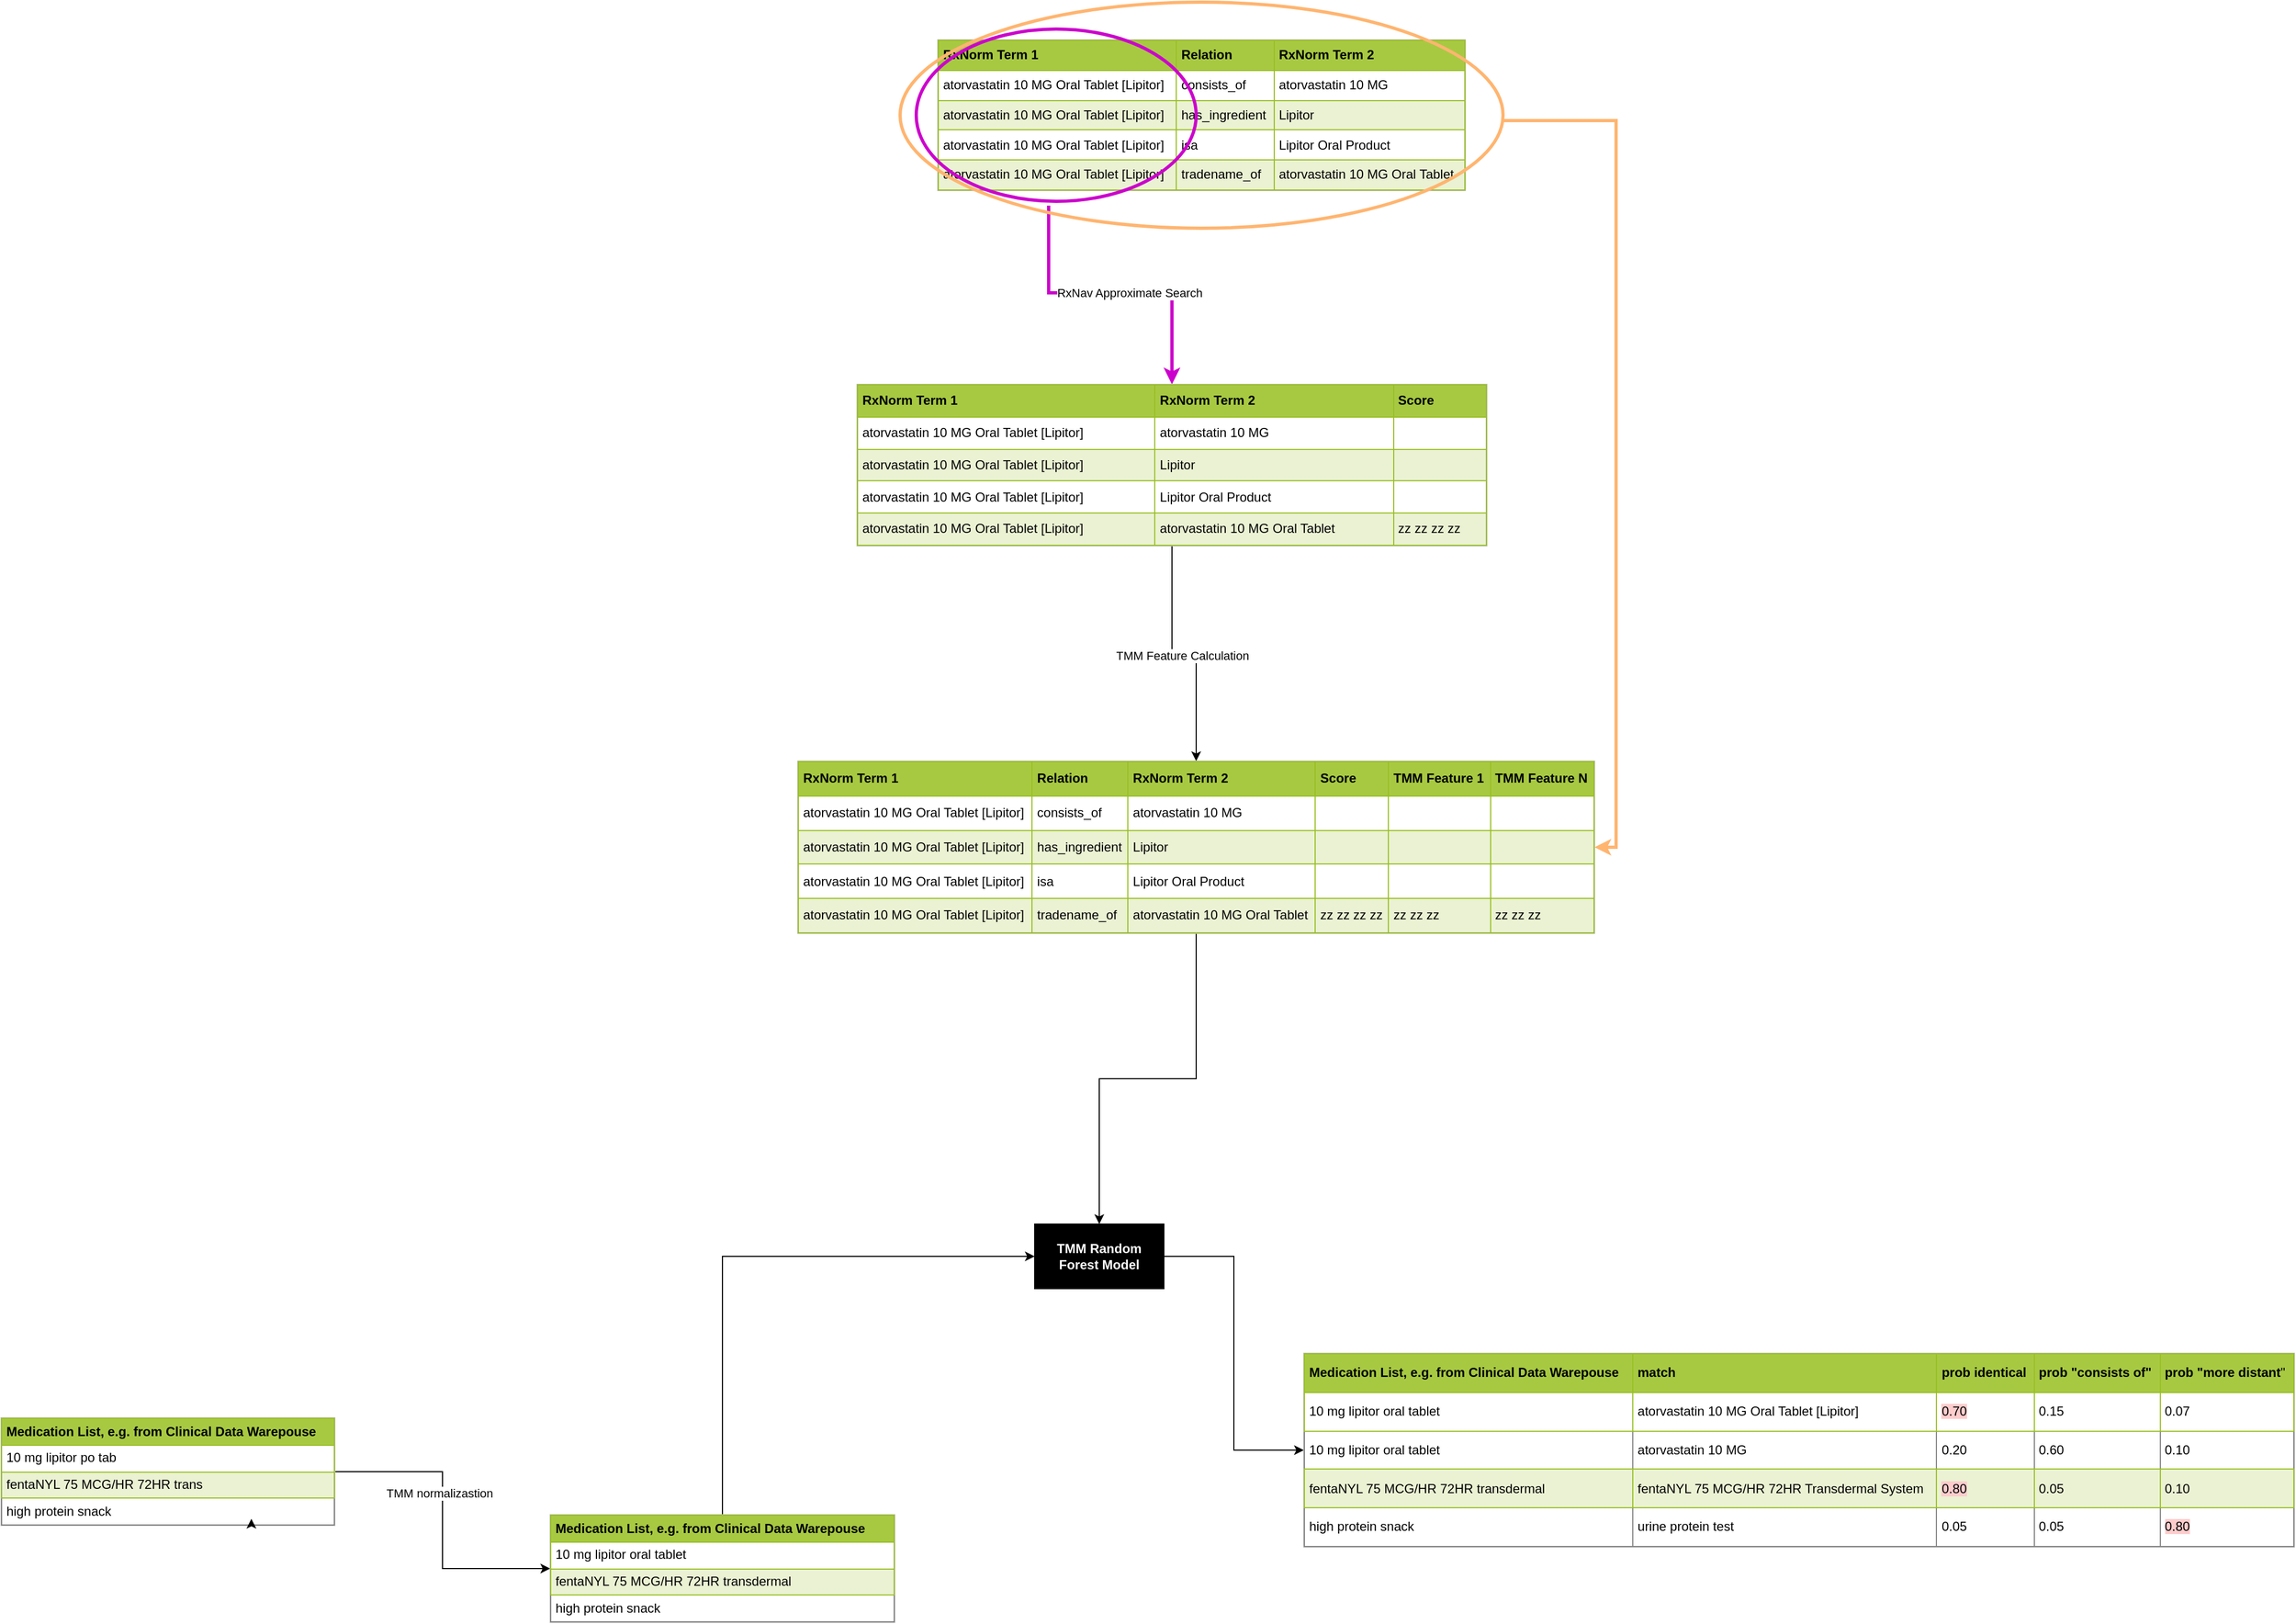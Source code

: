 <mxfile version="13.0.3" type="device"><diagram id="XmHX6Aafw7VIntPjwGDC" name="Page-1"><mxGraphModel dx="2806" dy="1957" grid="1" gridSize="10" guides="1" tooltips="1" connect="1" arrows="1" fold="1" page="1" pageScale="1" pageWidth="850" pageHeight="1100" math="0" shadow="0"><root><mxCell id="0"/><mxCell id="1" parent="0"/><mxCell id="vQ-GuHFrNPFMrutFrkiC-5" style="edgeStyle=orthogonalEdgeStyle;rounded=0;orthogonalLoop=1;jettySize=auto;html=1;exitX=0.473;exitY=1.025;exitDx=0;exitDy=0;exitPerimeter=0;strokeWidth=3;strokeColor=#CC00CC;" parent="1" source="4JEzXVKlMpuzEDs2z9IJ-1" target="vQ-GuHFrNPFMrutFrkiC-4" edge="1"><mxGeometry relative="1" as="geometry"/></mxCell><mxCell id="vQ-GuHFrNPFMrutFrkiC-6" value="RxNav Approximate Search" style="edgeLabel;html=1;align=center;verticalAlign=middle;resizable=0;points=[];" parent="vQ-GuHFrNPFMrutFrkiC-5" vertex="1" connectable="0"><mxGeometry x="0.114" relative="1" as="geometry"><mxPoint as="offset"/></mxGeometry></mxCell><mxCell id="vQ-GuHFrNPFMrutFrkiC-2" value="&lt;table border=&quot;1&quot; width=&quot;100%&quot; cellpadding=&quot;4&quot; style=&quot;width: 100% ; height: 100% ; border-collapse: collapse&quot;&gt;&lt;tbody&gt;&lt;tr style=&quot;background-color: rgb(167 , 201 , 66) ; border: 1px solid rgb(152 , 191 , 33)&quot;&gt;&lt;th align=&quot;left&quot;&gt;RxNorm Term 1&lt;/th&gt;&lt;th align=&quot;left&quot;&gt;Relation&lt;/th&gt;&lt;th align=&quot;left&quot;&gt;RxNorm Term 2&lt;/th&gt;&lt;/tr&gt;&lt;tr style=&quot;border: 1px solid rgb(152 , 191 , 33)&quot;&gt;&lt;td&gt;atorvastatin 10 MG Oral Tablet [Lipitor]&lt;br&gt;&lt;/td&gt;&lt;td&gt;consists_of&lt;/td&gt;&lt;td&gt;atorvastatin 10 MG&lt;/td&gt;&lt;/tr&gt;&lt;tr style=&quot;background-color: rgb(234 , 242 , 211) ; border: 1px solid rgb(152 , 191 , 33)&quot;&gt;&lt;td&gt;atorvastatin 10 MG Oral Tablet [Lipitor]&lt;/td&gt;&lt;td&gt;has_ingredient&lt;br&gt;&lt;/td&gt;&lt;td&gt;Lipitor&lt;/td&gt;&lt;/tr&gt;&lt;tr style=&quot;border: 1px solid rgb(152 , 191 , 33)&quot;&gt;&lt;td&gt;atorvastatin 10 MG Oral Tablet [Lipitor]&lt;/td&gt;&lt;td&gt;isa&lt;/td&gt;&lt;td&gt;Lipitor Oral Product&lt;/td&gt;&lt;/tr&gt;&lt;tr style=&quot;background-color: rgb(234 , 242 , 211) ; border: 1px solid rgb(152 , 191 , 33)&quot;&gt;&lt;td&gt;atorvastatin 10 MG Oral Tablet [Lipitor]&lt;/td&gt;&lt;td&gt;tradename_of&lt;br&gt;&lt;/td&gt;&lt;td&gt;atorvastatin 10 MG Oral Tablet&lt;/td&gt;&lt;/tr&gt;&lt;/tbody&gt;&lt;/table&gt;" style="text;html=1;strokeColor=#c0c0c0;fillColor=#ffffff;overflow=fill;rounded=0;" parent="1" vertex="1"><mxGeometry x="-830" y="20" width="490" height="140" as="geometry"/></mxCell><mxCell id="vQ-GuHFrNPFMrutFrkiC-8" style="edgeStyle=orthogonalEdgeStyle;rounded=0;orthogonalLoop=1;jettySize=auto;html=1;" parent="1" source="vQ-GuHFrNPFMrutFrkiC-4" target="vQ-GuHFrNPFMrutFrkiC-7" edge="1"><mxGeometry relative="1" as="geometry"/></mxCell><mxCell id="vQ-GuHFrNPFMrutFrkiC-9" value="TMM Feature Calculation" style="edgeLabel;html=1;align=center;verticalAlign=middle;resizable=0;points=[];" parent="vQ-GuHFrNPFMrutFrkiC-8" vertex="1" connectable="0"><mxGeometry x="-0.015" y="-2" relative="1" as="geometry"><mxPoint as="offset"/></mxGeometry></mxCell><mxCell id="vQ-GuHFrNPFMrutFrkiC-4" value="&lt;table border=&quot;1&quot; width=&quot;100%&quot; cellpadding=&quot;4&quot; style=&quot;width: 100% ; height: 100% ; border-collapse: collapse&quot;&gt;&lt;tbody&gt;&lt;tr style=&quot;background-color: rgb(167 , 201 , 66) ; border: 1px solid rgb(152 , 191 , 33)&quot;&gt;&lt;th align=&quot;left&quot;&gt;RxNorm Term 1&lt;/th&gt;&lt;th align=&quot;left&quot;&gt;RxNorm Term 2&lt;/th&gt;&lt;td&gt;&lt;b&gt;Score&lt;/b&gt;&lt;/td&gt;&lt;/tr&gt;&lt;tr style=&quot;border: 1px solid rgb(152 , 191 , 33)&quot;&gt;&lt;td&gt;atorvastatin 10 MG Oral Tablet [Lipitor]&lt;br&gt;&lt;/td&gt;&lt;td&gt;atorvastatin 10 MG&lt;/td&gt;&lt;td&gt;&lt;br&gt;&lt;/td&gt;&lt;/tr&gt;&lt;tr style=&quot;background-color: rgb(234 , 242 , 211) ; border: 1px solid rgb(152 , 191 , 33)&quot;&gt;&lt;td&gt;atorvastatin 10 MG Oral Tablet [Lipitor]&lt;/td&gt;&lt;td&gt;Lipitor&lt;/td&gt;&lt;td&gt;&lt;br&gt;&lt;/td&gt;&lt;/tr&gt;&lt;tr style=&quot;border: 1px solid rgb(152 , 191 , 33)&quot;&gt;&lt;td&gt;atorvastatin 10 MG Oral Tablet [Lipitor]&lt;/td&gt;&lt;td&gt;Lipitor Oral Product&lt;/td&gt;&lt;td&gt;&lt;br&gt;&lt;/td&gt;&lt;/tr&gt;&lt;tr style=&quot;background-color: rgb(234 , 242 , 211) ; border: 1px solid rgb(152 , 191 , 33)&quot;&gt;&lt;td&gt;atorvastatin 10 MG Oral Tablet [Lipitor]&lt;/td&gt;&lt;td&gt;atorvastatin 10 MG Oral Tablet&lt;/td&gt;&lt;td&gt;zz zz zz zz&lt;/td&gt;&lt;/tr&gt;&lt;/tbody&gt;&lt;/table&gt;" style="text;html=1;strokeColor=#c0c0c0;fillColor=#ffffff;overflow=fill;rounded=0;" parent="1" vertex="1"><mxGeometry x="-905" y="340" width="585" height="150" as="geometry"/></mxCell><mxCell id="vQ-GuHFrNPFMrutFrkiC-11" style="edgeStyle=orthogonalEdgeStyle;rounded=0;orthogonalLoop=1;jettySize=auto;html=1;entryX=0.5;entryY=0;entryDx=0;entryDy=0;" parent="1" source="vQ-GuHFrNPFMrutFrkiC-7" target="vQ-GuHFrNPFMrutFrkiC-10" edge="1"><mxGeometry relative="1" as="geometry"/></mxCell><mxCell id="vQ-GuHFrNPFMrutFrkiC-7" value="&lt;table border=&quot;1&quot; width=&quot;100%&quot; cellpadding=&quot;4&quot; style=&quot;width: 100% ; height: 100% ; border-collapse: collapse&quot;&gt;&lt;tbody&gt;&lt;tr style=&quot;background-color: rgb(167 , 201 , 66) ; border: 1px solid rgb(152 , 191 , 33)&quot;&gt;&lt;th align=&quot;left&quot;&gt;RxNorm Term 1&lt;/th&gt;&lt;th align=&quot;left&quot;&gt;Relation&lt;/th&gt;&lt;th align=&quot;left&quot;&gt;RxNorm Term 2&lt;/th&gt;&lt;td&gt;&lt;b&gt;Score&lt;/b&gt;&lt;/td&gt;&lt;td&gt;&lt;b&gt;TMM Feature 1&lt;/b&gt;&lt;/td&gt;&lt;td&gt;&lt;b&gt;TMM Feature N&lt;/b&gt;&lt;/td&gt;&lt;/tr&gt;&lt;tr style=&quot;border: 1px solid rgb(152 , 191 , 33)&quot;&gt;&lt;td&gt;atorvastatin 10 MG Oral Tablet [Lipitor]&lt;br&gt;&lt;/td&gt;&lt;td&gt;consists_of&lt;/td&gt;&lt;td&gt;atorvastatin 10 MG&lt;/td&gt;&lt;td&gt;&lt;br&gt;&lt;/td&gt;&lt;td&gt;&lt;br&gt;&lt;/td&gt;&lt;td&gt;&lt;br&gt;&lt;/td&gt;&lt;/tr&gt;&lt;tr style=&quot;background-color: rgb(234 , 242 , 211) ; border: 1px solid rgb(152 , 191 , 33)&quot;&gt;&lt;td&gt;atorvastatin 10 MG Oral Tablet [Lipitor]&lt;/td&gt;&lt;td&gt;has_ingredient&lt;br&gt;&lt;/td&gt;&lt;td&gt;Lipitor&lt;/td&gt;&lt;td&gt;&lt;br&gt;&lt;/td&gt;&lt;td&gt;&lt;br&gt;&lt;/td&gt;&lt;td&gt;&lt;br&gt;&lt;/td&gt;&lt;/tr&gt;&lt;tr style=&quot;border: 1px solid rgb(152 , 191 , 33)&quot;&gt;&lt;td&gt;atorvastatin 10 MG Oral Tablet [Lipitor]&lt;/td&gt;&lt;td&gt;isa&lt;/td&gt;&lt;td&gt;Lipitor Oral Product&lt;/td&gt;&lt;td&gt;&lt;br&gt;&lt;/td&gt;&lt;td&gt;&lt;br&gt;&lt;/td&gt;&lt;td&gt;&lt;br&gt;&lt;/td&gt;&lt;/tr&gt;&lt;tr style=&quot;background-color: rgb(234 , 242 , 211) ; border: 1px solid rgb(152 , 191 , 33)&quot;&gt;&lt;td&gt;atorvastatin 10 MG Oral Tablet [Lipitor]&lt;/td&gt;&lt;td&gt;tradename_of&lt;br&gt;&lt;/td&gt;&lt;td&gt;atorvastatin 10 MG Oral Tablet&lt;/td&gt;&lt;td&gt;zz zz zz zz&lt;/td&gt;&lt;td&gt;zz zz zz&lt;/td&gt;&lt;td&gt;zz zz zz&lt;/td&gt;&lt;/tr&gt;&lt;/tbody&gt;&lt;/table&gt;" style="text;html=1;strokeColor=#c0c0c0;fillColor=#ffffff;overflow=fill;rounded=0;" parent="1" vertex="1"><mxGeometry x="-960" y="690" width="740" height="160" as="geometry"/></mxCell><mxCell id="vQ-GuHFrNPFMrutFrkiC-20" style="edgeStyle=orthogonalEdgeStyle;rounded=0;orthogonalLoop=1;jettySize=auto;html=1;entryX=0;entryY=0.5;entryDx=0;entryDy=0;" parent="1" source="vQ-GuHFrNPFMrutFrkiC-10" target="vQ-GuHFrNPFMrutFrkiC-19" edge="1"><mxGeometry relative="1" as="geometry"/></mxCell><mxCell id="vQ-GuHFrNPFMrutFrkiC-10" value="&lt;font color=&quot;#ffffff&quot;&gt;&lt;b&gt;TMM Random Forest Model&lt;/b&gt;&lt;/font&gt;" style="rounded=0;whiteSpace=wrap;html=1;fillColor=#000000;" parent="1" vertex="1"><mxGeometry x="-740" y="1120" width="120" height="60" as="geometry"/></mxCell><mxCell id="vQ-GuHFrNPFMrutFrkiC-15" value="" style="edgeStyle=orthogonalEdgeStyle;rounded=0;orthogonalLoop=1;jettySize=auto;html=1;" parent="1" source="vQ-GuHFrNPFMrutFrkiC-12" target="vQ-GuHFrNPFMrutFrkiC-14" edge="1"><mxGeometry relative="1" as="geometry"/></mxCell><mxCell id="vQ-GuHFrNPFMrutFrkiC-16" value="TMM normalizastion" style="edgeLabel;html=1;align=center;verticalAlign=middle;resizable=0;points=[];" parent="vQ-GuHFrNPFMrutFrkiC-15" vertex="1" connectable="0"><mxGeometry x="-0.175" y="-3" relative="1" as="geometry"><mxPoint as="offset"/></mxGeometry></mxCell><mxCell id="vQ-GuHFrNPFMrutFrkiC-12" value="&lt;table border=&quot;1&quot; width=&quot;100%&quot; cellpadding=&quot;4&quot; style=&quot;width: 100% ; height: 100% ; border-collapse: collapse&quot;&gt;&lt;tbody&gt;&lt;tr style=&quot;background-color: rgb(167 , 201 , 66) ; border: 1px solid rgb(152 , 191 , 33)&quot;&gt;&lt;th align=&quot;left&quot;&gt;Medication List, e.g. from Clinical Data Warepouse&lt;/th&gt;&lt;/tr&gt;&lt;tr style=&quot;border: 1px solid rgb(152 , 191 , 33)&quot;&gt;&lt;td&gt;10 mg lipitor po tab&lt;/td&gt;&lt;/tr&gt;&lt;tr style=&quot;background-color: rgb(234 , 242 , 211) ; border: 1px solid rgb(152 , 191 , 33)&quot;&gt;&lt;td&gt;fentaNYL 75 MCG/HR 72HR trans&amp;nbsp;&lt;br&gt;&lt;/td&gt;&lt;/tr&gt;&lt;tr&gt;&lt;td&gt;high protein snack&lt;/td&gt;&lt;/tr&gt;&lt;/tbody&gt;&lt;/table&gt;" style="text;html=1;strokeColor=#c0c0c0;fillColor=#ffffff;overflow=fill;rounded=0;" parent="1" vertex="1"><mxGeometry x="-1700" y="1300" width="310" height="100" as="geometry"/></mxCell><mxCell id="vQ-GuHFrNPFMrutFrkiC-18" style="edgeStyle=orthogonalEdgeStyle;rounded=0;orthogonalLoop=1;jettySize=auto;html=1;exitX=0.5;exitY=0;exitDx=0;exitDy=0;entryX=0;entryY=0.5;entryDx=0;entryDy=0;" parent="1" source="vQ-GuHFrNPFMrutFrkiC-14" target="vQ-GuHFrNPFMrutFrkiC-10" edge="1"><mxGeometry relative="1" as="geometry"/></mxCell><mxCell id="vQ-GuHFrNPFMrutFrkiC-14" value="&lt;table border=&quot;1&quot; width=&quot;100%&quot; cellpadding=&quot;4&quot; style=&quot;width: 100% ; height: 100% ; border-collapse: collapse&quot;&gt;&lt;tbody&gt;&lt;tr style=&quot;background-color: rgb(167 , 201 , 66) ; border: 1px solid rgb(152 , 191 , 33)&quot;&gt;&lt;th align=&quot;left&quot;&gt;Medication List, e.g. from Clinical Data Warepouse&lt;/th&gt;&lt;/tr&gt;&lt;tr style=&quot;border: 1px solid rgb(152 , 191 , 33)&quot;&gt;&lt;td&gt;10 mg lipitor oral tablet&lt;/td&gt;&lt;/tr&gt;&lt;tr style=&quot;background-color: rgb(234 , 242 , 211) ; border: 1px solid rgb(152 , 191 , 33)&quot;&gt;&lt;td&gt;fentaNYL 75 MCG/HR 72HR transdermal&amp;nbsp;&lt;br&gt;&lt;/td&gt;&lt;/tr&gt;&lt;tr&gt;&lt;td&gt;high protein snack&lt;br&gt;&lt;/td&gt;&lt;/tr&gt;&lt;/tbody&gt;&lt;/table&gt;" style="text;html=1;strokeColor=#c0c0c0;fillColor=#ffffff;overflow=fill;rounded=0;" parent="1" vertex="1"><mxGeometry x="-1190" y="1390" width="320" height="100" as="geometry"/></mxCell><mxCell id="vQ-GuHFrNPFMrutFrkiC-17" style="edgeStyle=orthogonalEdgeStyle;rounded=0;orthogonalLoop=1;jettySize=auto;html=1;exitX=0.75;exitY=1;exitDx=0;exitDy=0;entryX=0.75;entryY=0.938;entryDx=0;entryDy=0;entryPerimeter=0;" parent="1" source="vQ-GuHFrNPFMrutFrkiC-12" target="vQ-GuHFrNPFMrutFrkiC-12" edge="1"><mxGeometry relative="1" as="geometry"/></mxCell><mxCell id="vQ-GuHFrNPFMrutFrkiC-19" value="&lt;table border=&quot;1&quot; width=&quot;100%&quot; cellpadding=&quot;4&quot; style=&quot;width: 100% ; height: 100% ; border-collapse: collapse&quot;&gt;&lt;tbody&gt;&lt;tr style=&quot;background-color: rgb(167 , 201 , 66) ; border: 1px solid rgb(152 , 191 , 33)&quot;&gt;&lt;th align=&quot;left&quot;&gt;Medication List, e.g. from Clinical Data Warepouse&lt;/th&gt;&lt;td&gt;&lt;b&gt;match&lt;/b&gt;&lt;/td&gt;&lt;td&gt;&lt;b&gt;prob identical&lt;/b&gt;&lt;/td&gt;&lt;td&gt;&lt;b&gt;prob &quot;consists of&quot;&lt;/b&gt;&lt;/td&gt;&lt;td&gt;&lt;b&gt;prob &quot;more distant&lt;/b&gt;&quot;&lt;/td&gt;&lt;/tr&gt;&lt;tr style=&quot;border: 1px solid rgb(152 , 191 , 33)&quot;&gt;&lt;td&gt;10 mg lipitor oral tablet&lt;/td&gt;&lt;td&gt;atorvastatin 10 MG Oral Tablet [Lipitor]&lt;br&gt;&lt;/td&gt;&lt;td&gt;&lt;span style=&quot;background-color: rgb(255 , 204 , 204)&quot;&gt;0.70&lt;/span&gt;&lt;/td&gt;&lt;td&gt;0.15&lt;/td&gt;&lt;td&gt;0.07&lt;/td&gt;&lt;/tr&gt;&lt;tr&gt;&lt;td&gt;10 mg lipitor oral tablet&lt;br&gt;&lt;/td&gt;&lt;td&gt;atorvastatin 10 MG&lt;span&gt;&#9;&lt;/span&gt;&lt;br&gt;&lt;/td&gt;&lt;td&gt;0.20&lt;/td&gt;&lt;td&gt;&lt;span style=&quot;background-color: rgb(255 , 255 , 255)&quot;&gt;0.60&lt;/span&gt;&lt;/td&gt;&lt;td&gt;0.10&lt;/td&gt;&lt;/tr&gt;&lt;tr style=&quot;background-color: rgb(234 , 242 , 211) ; border: 1px solid rgb(152 , 191 , 33)&quot;&gt;&lt;td&gt;fentaNYL 75 MCG/HR 72HR transdermal&amp;nbsp;&lt;br&gt;&lt;/td&gt;&lt;td&gt;fentaNYL 75 MCG/HR 72HR Transdermal System&lt;br&gt;&lt;/td&gt;&lt;td&gt;&lt;span style=&quot;background-color: rgb(255 , 204 , 204)&quot;&gt;0.80&lt;/span&gt;&lt;/td&gt;&lt;td&gt;0.05&lt;/td&gt;&lt;td&gt;0.10&lt;/td&gt;&lt;/tr&gt;&lt;tr&gt;&lt;td&gt;high protein snack&lt;br&gt;&lt;/td&gt;&lt;td&gt;urine protein test&lt;/td&gt;&lt;td&gt;0.05&lt;/td&gt;&lt;td&gt;0.05&lt;/td&gt;&lt;td&gt;&lt;span style=&quot;background-color: rgb(255 , 204 , 204)&quot;&gt;0.80&lt;/span&gt;&lt;/td&gt;&lt;/tr&gt;&lt;/tbody&gt;&lt;/table&gt;" style="text;html=1;strokeColor=#c0c0c0;fillColor=#ffffff;overflow=fill;rounded=0;" parent="1" vertex="1"><mxGeometry x="-490" y="1240" width="920" height="180" as="geometry"/></mxCell><mxCell id="4JEzXVKlMpuzEDs2z9IJ-1" value="" style="ellipse;whiteSpace=wrap;html=1;fillColor=none;strokeColor=#CC00CC;strokeWidth=3;" vertex="1" parent="1"><mxGeometry x="-850" y="10" width="260" height="160" as="geometry"/></mxCell><mxCell id="4JEzXVKlMpuzEDs2z9IJ-3" style="edgeStyle=orthogonalEdgeStyle;rounded=0;orthogonalLoop=1;jettySize=auto;html=1;entryX=1;entryY=0.5;entryDx=0;entryDy=0;strokeColor=#FFB570;strokeWidth=3;" edge="1" parent="1" source="4JEzXVKlMpuzEDs2z9IJ-2" target="vQ-GuHFrNPFMrutFrkiC-7"><mxGeometry relative="1" as="geometry"><Array as="points"><mxPoint x="-200" y="95"/><mxPoint x="-200" y="770"/></Array></mxGeometry></mxCell><mxCell id="4JEzXVKlMpuzEDs2z9IJ-2" value="" style="ellipse;whiteSpace=wrap;html=1;fillColor=none;strokeColor=#FFB570;strokeWidth=3;" vertex="1" parent="1"><mxGeometry x="-865" y="-15" width="560" height="210" as="geometry"/></mxCell></root></mxGraphModel></diagram></mxfile>